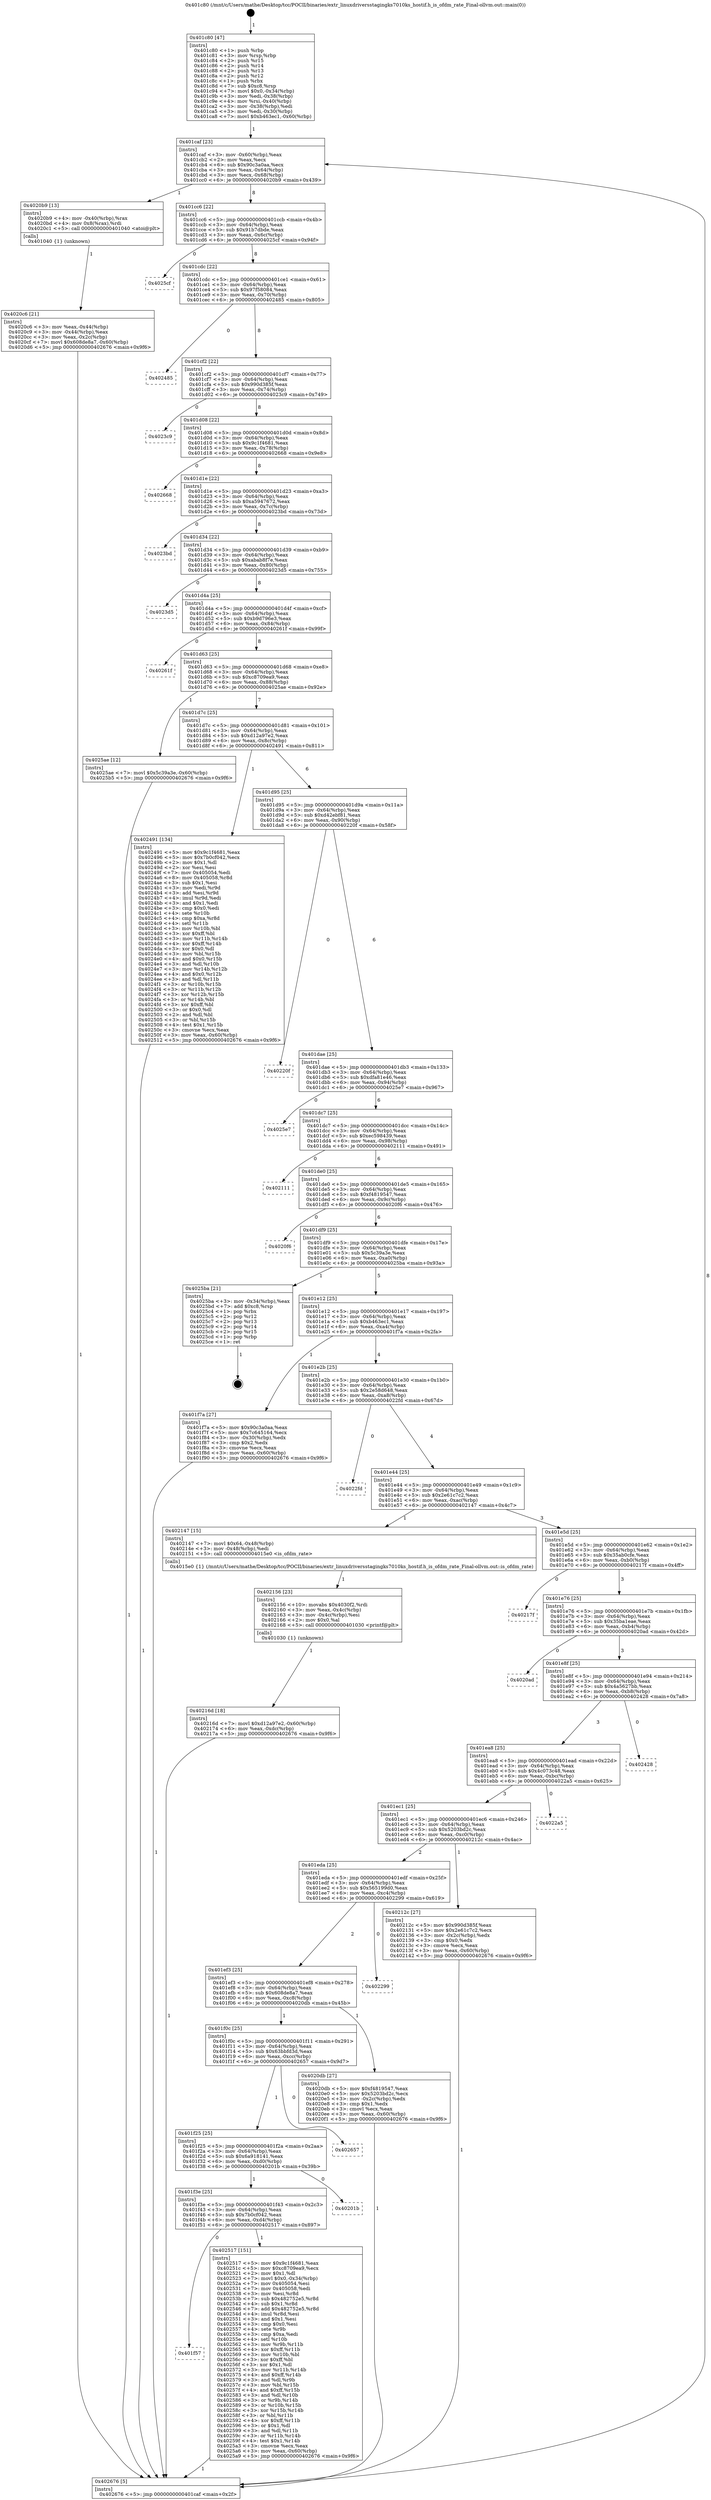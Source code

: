 digraph "0x401c80" {
  label = "0x401c80 (/mnt/c/Users/mathe/Desktop/tcc/POCII/binaries/extr_linuxdriversstagingks7010ks_hostif.h_is_ofdm_rate_Final-ollvm.out::main(0))"
  labelloc = "t"
  node[shape=record]

  Entry [label="",width=0.3,height=0.3,shape=circle,fillcolor=black,style=filled]
  "0x401caf" [label="{
     0x401caf [23]\l
     | [instrs]\l
     &nbsp;&nbsp;0x401caf \<+3\>: mov -0x60(%rbp),%eax\l
     &nbsp;&nbsp;0x401cb2 \<+2\>: mov %eax,%ecx\l
     &nbsp;&nbsp;0x401cb4 \<+6\>: sub $0x90c3a0aa,%ecx\l
     &nbsp;&nbsp;0x401cba \<+3\>: mov %eax,-0x64(%rbp)\l
     &nbsp;&nbsp;0x401cbd \<+3\>: mov %ecx,-0x68(%rbp)\l
     &nbsp;&nbsp;0x401cc0 \<+6\>: je 00000000004020b9 \<main+0x439\>\l
  }"]
  "0x4020b9" [label="{
     0x4020b9 [13]\l
     | [instrs]\l
     &nbsp;&nbsp;0x4020b9 \<+4\>: mov -0x40(%rbp),%rax\l
     &nbsp;&nbsp;0x4020bd \<+4\>: mov 0x8(%rax),%rdi\l
     &nbsp;&nbsp;0x4020c1 \<+5\>: call 0000000000401040 \<atoi@plt\>\l
     | [calls]\l
     &nbsp;&nbsp;0x401040 \{1\} (unknown)\l
  }"]
  "0x401cc6" [label="{
     0x401cc6 [22]\l
     | [instrs]\l
     &nbsp;&nbsp;0x401cc6 \<+5\>: jmp 0000000000401ccb \<main+0x4b\>\l
     &nbsp;&nbsp;0x401ccb \<+3\>: mov -0x64(%rbp),%eax\l
     &nbsp;&nbsp;0x401cce \<+5\>: sub $0x91b7dbde,%eax\l
     &nbsp;&nbsp;0x401cd3 \<+3\>: mov %eax,-0x6c(%rbp)\l
     &nbsp;&nbsp;0x401cd6 \<+6\>: je 00000000004025cf \<main+0x94f\>\l
  }"]
  Exit [label="",width=0.3,height=0.3,shape=circle,fillcolor=black,style=filled,peripheries=2]
  "0x4025cf" [label="{
     0x4025cf\l
  }", style=dashed]
  "0x401cdc" [label="{
     0x401cdc [22]\l
     | [instrs]\l
     &nbsp;&nbsp;0x401cdc \<+5\>: jmp 0000000000401ce1 \<main+0x61\>\l
     &nbsp;&nbsp;0x401ce1 \<+3\>: mov -0x64(%rbp),%eax\l
     &nbsp;&nbsp;0x401ce4 \<+5\>: sub $0x97f58084,%eax\l
     &nbsp;&nbsp;0x401ce9 \<+3\>: mov %eax,-0x70(%rbp)\l
     &nbsp;&nbsp;0x401cec \<+6\>: je 0000000000402485 \<main+0x805\>\l
  }"]
  "0x401f57" [label="{
     0x401f57\l
  }", style=dashed]
  "0x402485" [label="{
     0x402485\l
  }", style=dashed]
  "0x401cf2" [label="{
     0x401cf2 [22]\l
     | [instrs]\l
     &nbsp;&nbsp;0x401cf2 \<+5\>: jmp 0000000000401cf7 \<main+0x77\>\l
     &nbsp;&nbsp;0x401cf7 \<+3\>: mov -0x64(%rbp),%eax\l
     &nbsp;&nbsp;0x401cfa \<+5\>: sub $0x990d385f,%eax\l
     &nbsp;&nbsp;0x401cff \<+3\>: mov %eax,-0x74(%rbp)\l
     &nbsp;&nbsp;0x401d02 \<+6\>: je 00000000004023c9 \<main+0x749\>\l
  }"]
  "0x402517" [label="{
     0x402517 [151]\l
     | [instrs]\l
     &nbsp;&nbsp;0x402517 \<+5\>: mov $0x9c1f4681,%eax\l
     &nbsp;&nbsp;0x40251c \<+5\>: mov $0xc8709ea9,%ecx\l
     &nbsp;&nbsp;0x402521 \<+2\>: mov $0x1,%dl\l
     &nbsp;&nbsp;0x402523 \<+7\>: movl $0x0,-0x34(%rbp)\l
     &nbsp;&nbsp;0x40252a \<+7\>: mov 0x405054,%esi\l
     &nbsp;&nbsp;0x402531 \<+7\>: mov 0x405058,%edi\l
     &nbsp;&nbsp;0x402538 \<+3\>: mov %esi,%r8d\l
     &nbsp;&nbsp;0x40253b \<+7\>: sub $0x482752e5,%r8d\l
     &nbsp;&nbsp;0x402542 \<+4\>: sub $0x1,%r8d\l
     &nbsp;&nbsp;0x402546 \<+7\>: add $0x482752e5,%r8d\l
     &nbsp;&nbsp;0x40254d \<+4\>: imul %r8d,%esi\l
     &nbsp;&nbsp;0x402551 \<+3\>: and $0x1,%esi\l
     &nbsp;&nbsp;0x402554 \<+3\>: cmp $0x0,%esi\l
     &nbsp;&nbsp;0x402557 \<+4\>: sete %r9b\l
     &nbsp;&nbsp;0x40255b \<+3\>: cmp $0xa,%edi\l
     &nbsp;&nbsp;0x40255e \<+4\>: setl %r10b\l
     &nbsp;&nbsp;0x402562 \<+3\>: mov %r9b,%r11b\l
     &nbsp;&nbsp;0x402565 \<+4\>: xor $0xff,%r11b\l
     &nbsp;&nbsp;0x402569 \<+3\>: mov %r10b,%bl\l
     &nbsp;&nbsp;0x40256c \<+3\>: xor $0xff,%bl\l
     &nbsp;&nbsp;0x40256f \<+3\>: xor $0x1,%dl\l
     &nbsp;&nbsp;0x402572 \<+3\>: mov %r11b,%r14b\l
     &nbsp;&nbsp;0x402575 \<+4\>: and $0xff,%r14b\l
     &nbsp;&nbsp;0x402579 \<+3\>: and %dl,%r9b\l
     &nbsp;&nbsp;0x40257c \<+3\>: mov %bl,%r15b\l
     &nbsp;&nbsp;0x40257f \<+4\>: and $0xff,%r15b\l
     &nbsp;&nbsp;0x402583 \<+3\>: and %dl,%r10b\l
     &nbsp;&nbsp;0x402586 \<+3\>: or %r9b,%r14b\l
     &nbsp;&nbsp;0x402589 \<+3\>: or %r10b,%r15b\l
     &nbsp;&nbsp;0x40258c \<+3\>: xor %r15b,%r14b\l
     &nbsp;&nbsp;0x40258f \<+3\>: or %bl,%r11b\l
     &nbsp;&nbsp;0x402592 \<+4\>: xor $0xff,%r11b\l
     &nbsp;&nbsp;0x402596 \<+3\>: or $0x1,%dl\l
     &nbsp;&nbsp;0x402599 \<+3\>: and %dl,%r11b\l
     &nbsp;&nbsp;0x40259c \<+3\>: or %r11b,%r14b\l
     &nbsp;&nbsp;0x40259f \<+4\>: test $0x1,%r14b\l
     &nbsp;&nbsp;0x4025a3 \<+3\>: cmovne %ecx,%eax\l
     &nbsp;&nbsp;0x4025a6 \<+3\>: mov %eax,-0x60(%rbp)\l
     &nbsp;&nbsp;0x4025a9 \<+5\>: jmp 0000000000402676 \<main+0x9f6\>\l
  }"]
  "0x4023c9" [label="{
     0x4023c9\l
  }", style=dashed]
  "0x401d08" [label="{
     0x401d08 [22]\l
     | [instrs]\l
     &nbsp;&nbsp;0x401d08 \<+5\>: jmp 0000000000401d0d \<main+0x8d\>\l
     &nbsp;&nbsp;0x401d0d \<+3\>: mov -0x64(%rbp),%eax\l
     &nbsp;&nbsp;0x401d10 \<+5\>: sub $0x9c1f4681,%eax\l
     &nbsp;&nbsp;0x401d15 \<+3\>: mov %eax,-0x78(%rbp)\l
     &nbsp;&nbsp;0x401d18 \<+6\>: je 0000000000402668 \<main+0x9e8\>\l
  }"]
  "0x401f3e" [label="{
     0x401f3e [25]\l
     | [instrs]\l
     &nbsp;&nbsp;0x401f3e \<+5\>: jmp 0000000000401f43 \<main+0x2c3\>\l
     &nbsp;&nbsp;0x401f43 \<+3\>: mov -0x64(%rbp),%eax\l
     &nbsp;&nbsp;0x401f46 \<+5\>: sub $0x7b0cf042,%eax\l
     &nbsp;&nbsp;0x401f4b \<+6\>: mov %eax,-0xd4(%rbp)\l
     &nbsp;&nbsp;0x401f51 \<+6\>: je 0000000000402517 \<main+0x897\>\l
  }"]
  "0x402668" [label="{
     0x402668\l
  }", style=dashed]
  "0x401d1e" [label="{
     0x401d1e [22]\l
     | [instrs]\l
     &nbsp;&nbsp;0x401d1e \<+5\>: jmp 0000000000401d23 \<main+0xa3\>\l
     &nbsp;&nbsp;0x401d23 \<+3\>: mov -0x64(%rbp),%eax\l
     &nbsp;&nbsp;0x401d26 \<+5\>: sub $0xa5947672,%eax\l
     &nbsp;&nbsp;0x401d2b \<+3\>: mov %eax,-0x7c(%rbp)\l
     &nbsp;&nbsp;0x401d2e \<+6\>: je 00000000004023bd \<main+0x73d\>\l
  }"]
  "0x40201b" [label="{
     0x40201b\l
  }", style=dashed]
  "0x4023bd" [label="{
     0x4023bd\l
  }", style=dashed]
  "0x401d34" [label="{
     0x401d34 [22]\l
     | [instrs]\l
     &nbsp;&nbsp;0x401d34 \<+5\>: jmp 0000000000401d39 \<main+0xb9\>\l
     &nbsp;&nbsp;0x401d39 \<+3\>: mov -0x64(%rbp),%eax\l
     &nbsp;&nbsp;0x401d3c \<+5\>: sub $0xabab8f7e,%eax\l
     &nbsp;&nbsp;0x401d41 \<+3\>: mov %eax,-0x80(%rbp)\l
     &nbsp;&nbsp;0x401d44 \<+6\>: je 00000000004023d5 \<main+0x755\>\l
  }"]
  "0x401f25" [label="{
     0x401f25 [25]\l
     | [instrs]\l
     &nbsp;&nbsp;0x401f25 \<+5\>: jmp 0000000000401f2a \<main+0x2aa\>\l
     &nbsp;&nbsp;0x401f2a \<+3\>: mov -0x64(%rbp),%eax\l
     &nbsp;&nbsp;0x401f2d \<+5\>: sub $0x6a918141,%eax\l
     &nbsp;&nbsp;0x401f32 \<+6\>: mov %eax,-0xd0(%rbp)\l
     &nbsp;&nbsp;0x401f38 \<+6\>: je 000000000040201b \<main+0x39b\>\l
  }"]
  "0x4023d5" [label="{
     0x4023d5\l
  }", style=dashed]
  "0x401d4a" [label="{
     0x401d4a [25]\l
     | [instrs]\l
     &nbsp;&nbsp;0x401d4a \<+5\>: jmp 0000000000401d4f \<main+0xcf\>\l
     &nbsp;&nbsp;0x401d4f \<+3\>: mov -0x64(%rbp),%eax\l
     &nbsp;&nbsp;0x401d52 \<+5\>: sub $0xb9d796e3,%eax\l
     &nbsp;&nbsp;0x401d57 \<+6\>: mov %eax,-0x84(%rbp)\l
     &nbsp;&nbsp;0x401d5d \<+6\>: je 000000000040261f \<main+0x99f\>\l
  }"]
  "0x402657" [label="{
     0x402657\l
  }", style=dashed]
  "0x40261f" [label="{
     0x40261f\l
  }", style=dashed]
  "0x401d63" [label="{
     0x401d63 [25]\l
     | [instrs]\l
     &nbsp;&nbsp;0x401d63 \<+5\>: jmp 0000000000401d68 \<main+0xe8\>\l
     &nbsp;&nbsp;0x401d68 \<+3\>: mov -0x64(%rbp),%eax\l
     &nbsp;&nbsp;0x401d6b \<+5\>: sub $0xc8709ea9,%eax\l
     &nbsp;&nbsp;0x401d70 \<+6\>: mov %eax,-0x88(%rbp)\l
     &nbsp;&nbsp;0x401d76 \<+6\>: je 00000000004025ae \<main+0x92e\>\l
  }"]
  "0x40216d" [label="{
     0x40216d [18]\l
     | [instrs]\l
     &nbsp;&nbsp;0x40216d \<+7\>: movl $0xd12a97e2,-0x60(%rbp)\l
     &nbsp;&nbsp;0x402174 \<+6\>: mov %eax,-0xdc(%rbp)\l
     &nbsp;&nbsp;0x40217a \<+5\>: jmp 0000000000402676 \<main+0x9f6\>\l
  }"]
  "0x4025ae" [label="{
     0x4025ae [12]\l
     | [instrs]\l
     &nbsp;&nbsp;0x4025ae \<+7\>: movl $0x5c39a3e,-0x60(%rbp)\l
     &nbsp;&nbsp;0x4025b5 \<+5\>: jmp 0000000000402676 \<main+0x9f6\>\l
  }"]
  "0x401d7c" [label="{
     0x401d7c [25]\l
     | [instrs]\l
     &nbsp;&nbsp;0x401d7c \<+5\>: jmp 0000000000401d81 \<main+0x101\>\l
     &nbsp;&nbsp;0x401d81 \<+3\>: mov -0x64(%rbp),%eax\l
     &nbsp;&nbsp;0x401d84 \<+5\>: sub $0xd12a97e2,%eax\l
     &nbsp;&nbsp;0x401d89 \<+6\>: mov %eax,-0x8c(%rbp)\l
     &nbsp;&nbsp;0x401d8f \<+6\>: je 0000000000402491 \<main+0x811\>\l
  }"]
  "0x402156" [label="{
     0x402156 [23]\l
     | [instrs]\l
     &nbsp;&nbsp;0x402156 \<+10\>: movabs $0x4030f2,%rdi\l
     &nbsp;&nbsp;0x402160 \<+3\>: mov %eax,-0x4c(%rbp)\l
     &nbsp;&nbsp;0x402163 \<+3\>: mov -0x4c(%rbp),%esi\l
     &nbsp;&nbsp;0x402166 \<+2\>: mov $0x0,%al\l
     &nbsp;&nbsp;0x402168 \<+5\>: call 0000000000401030 \<printf@plt\>\l
     | [calls]\l
     &nbsp;&nbsp;0x401030 \{1\} (unknown)\l
  }"]
  "0x402491" [label="{
     0x402491 [134]\l
     | [instrs]\l
     &nbsp;&nbsp;0x402491 \<+5\>: mov $0x9c1f4681,%eax\l
     &nbsp;&nbsp;0x402496 \<+5\>: mov $0x7b0cf042,%ecx\l
     &nbsp;&nbsp;0x40249b \<+2\>: mov $0x1,%dl\l
     &nbsp;&nbsp;0x40249d \<+2\>: xor %esi,%esi\l
     &nbsp;&nbsp;0x40249f \<+7\>: mov 0x405054,%edi\l
     &nbsp;&nbsp;0x4024a6 \<+8\>: mov 0x405058,%r8d\l
     &nbsp;&nbsp;0x4024ae \<+3\>: sub $0x1,%esi\l
     &nbsp;&nbsp;0x4024b1 \<+3\>: mov %edi,%r9d\l
     &nbsp;&nbsp;0x4024b4 \<+3\>: add %esi,%r9d\l
     &nbsp;&nbsp;0x4024b7 \<+4\>: imul %r9d,%edi\l
     &nbsp;&nbsp;0x4024bb \<+3\>: and $0x1,%edi\l
     &nbsp;&nbsp;0x4024be \<+3\>: cmp $0x0,%edi\l
     &nbsp;&nbsp;0x4024c1 \<+4\>: sete %r10b\l
     &nbsp;&nbsp;0x4024c5 \<+4\>: cmp $0xa,%r8d\l
     &nbsp;&nbsp;0x4024c9 \<+4\>: setl %r11b\l
     &nbsp;&nbsp;0x4024cd \<+3\>: mov %r10b,%bl\l
     &nbsp;&nbsp;0x4024d0 \<+3\>: xor $0xff,%bl\l
     &nbsp;&nbsp;0x4024d3 \<+3\>: mov %r11b,%r14b\l
     &nbsp;&nbsp;0x4024d6 \<+4\>: xor $0xff,%r14b\l
     &nbsp;&nbsp;0x4024da \<+3\>: xor $0x0,%dl\l
     &nbsp;&nbsp;0x4024dd \<+3\>: mov %bl,%r15b\l
     &nbsp;&nbsp;0x4024e0 \<+4\>: and $0x0,%r15b\l
     &nbsp;&nbsp;0x4024e4 \<+3\>: and %dl,%r10b\l
     &nbsp;&nbsp;0x4024e7 \<+3\>: mov %r14b,%r12b\l
     &nbsp;&nbsp;0x4024ea \<+4\>: and $0x0,%r12b\l
     &nbsp;&nbsp;0x4024ee \<+3\>: and %dl,%r11b\l
     &nbsp;&nbsp;0x4024f1 \<+3\>: or %r10b,%r15b\l
     &nbsp;&nbsp;0x4024f4 \<+3\>: or %r11b,%r12b\l
     &nbsp;&nbsp;0x4024f7 \<+3\>: xor %r12b,%r15b\l
     &nbsp;&nbsp;0x4024fa \<+3\>: or %r14b,%bl\l
     &nbsp;&nbsp;0x4024fd \<+3\>: xor $0xff,%bl\l
     &nbsp;&nbsp;0x402500 \<+3\>: or $0x0,%dl\l
     &nbsp;&nbsp;0x402503 \<+2\>: and %dl,%bl\l
     &nbsp;&nbsp;0x402505 \<+3\>: or %bl,%r15b\l
     &nbsp;&nbsp;0x402508 \<+4\>: test $0x1,%r15b\l
     &nbsp;&nbsp;0x40250c \<+3\>: cmovne %ecx,%eax\l
     &nbsp;&nbsp;0x40250f \<+3\>: mov %eax,-0x60(%rbp)\l
     &nbsp;&nbsp;0x402512 \<+5\>: jmp 0000000000402676 \<main+0x9f6\>\l
  }"]
  "0x401d95" [label="{
     0x401d95 [25]\l
     | [instrs]\l
     &nbsp;&nbsp;0x401d95 \<+5\>: jmp 0000000000401d9a \<main+0x11a\>\l
     &nbsp;&nbsp;0x401d9a \<+3\>: mov -0x64(%rbp),%eax\l
     &nbsp;&nbsp;0x401d9d \<+5\>: sub $0xd42ebf81,%eax\l
     &nbsp;&nbsp;0x401da2 \<+6\>: mov %eax,-0x90(%rbp)\l
     &nbsp;&nbsp;0x401da8 \<+6\>: je 000000000040220f \<main+0x58f\>\l
  }"]
  "0x401f0c" [label="{
     0x401f0c [25]\l
     | [instrs]\l
     &nbsp;&nbsp;0x401f0c \<+5\>: jmp 0000000000401f11 \<main+0x291\>\l
     &nbsp;&nbsp;0x401f11 \<+3\>: mov -0x64(%rbp),%eax\l
     &nbsp;&nbsp;0x401f14 \<+5\>: sub $0x63bbfd3d,%eax\l
     &nbsp;&nbsp;0x401f19 \<+6\>: mov %eax,-0xcc(%rbp)\l
     &nbsp;&nbsp;0x401f1f \<+6\>: je 0000000000402657 \<main+0x9d7\>\l
  }"]
  "0x40220f" [label="{
     0x40220f\l
  }", style=dashed]
  "0x401dae" [label="{
     0x401dae [25]\l
     | [instrs]\l
     &nbsp;&nbsp;0x401dae \<+5\>: jmp 0000000000401db3 \<main+0x133\>\l
     &nbsp;&nbsp;0x401db3 \<+3\>: mov -0x64(%rbp),%eax\l
     &nbsp;&nbsp;0x401db6 \<+5\>: sub $0xdfa81e46,%eax\l
     &nbsp;&nbsp;0x401dbb \<+6\>: mov %eax,-0x94(%rbp)\l
     &nbsp;&nbsp;0x401dc1 \<+6\>: je 00000000004025e7 \<main+0x967\>\l
  }"]
  "0x4020db" [label="{
     0x4020db [27]\l
     | [instrs]\l
     &nbsp;&nbsp;0x4020db \<+5\>: mov $0xf4819547,%eax\l
     &nbsp;&nbsp;0x4020e0 \<+5\>: mov $0x5203bd2c,%ecx\l
     &nbsp;&nbsp;0x4020e5 \<+3\>: mov -0x2c(%rbp),%edx\l
     &nbsp;&nbsp;0x4020e8 \<+3\>: cmp $0x1,%edx\l
     &nbsp;&nbsp;0x4020eb \<+3\>: cmovl %ecx,%eax\l
     &nbsp;&nbsp;0x4020ee \<+3\>: mov %eax,-0x60(%rbp)\l
     &nbsp;&nbsp;0x4020f1 \<+5\>: jmp 0000000000402676 \<main+0x9f6\>\l
  }"]
  "0x4025e7" [label="{
     0x4025e7\l
  }", style=dashed]
  "0x401dc7" [label="{
     0x401dc7 [25]\l
     | [instrs]\l
     &nbsp;&nbsp;0x401dc7 \<+5\>: jmp 0000000000401dcc \<main+0x14c\>\l
     &nbsp;&nbsp;0x401dcc \<+3\>: mov -0x64(%rbp),%eax\l
     &nbsp;&nbsp;0x401dcf \<+5\>: sub $0xec598439,%eax\l
     &nbsp;&nbsp;0x401dd4 \<+6\>: mov %eax,-0x98(%rbp)\l
     &nbsp;&nbsp;0x401dda \<+6\>: je 0000000000402111 \<main+0x491\>\l
  }"]
  "0x401ef3" [label="{
     0x401ef3 [25]\l
     | [instrs]\l
     &nbsp;&nbsp;0x401ef3 \<+5\>: jmp 0000000000401ef8 \<main+0x278\>\l
     &nbsp;&nbsp;0x401ef8 \<+3\>: mov -0x64(%rbp),%eax\l
     &nbsp;&nbsp;0x401efb \<+5\>: sub $0x608de8a7,%eax\l
     &nbsp;&nbsp;0x401f00 \<+6\>: mov %eax,-0xc8(%rbp)\l
     &nbsp;&nbsp;0x401f06 \<+6\>: je 00000000004020db \<main+0x45b\>\l
  }"]
  "0x402111" [label="{
     0x402111\l
  }", style=dashed]
  "0x401de0" [label="{
     0x401de0 [25]\l
     | [instrs]\l
     &nbsp;&nbsp;0x401de0 \<+5\>: jmp 0000000000401de5 \<main+0x165\>\l
     &nbsp;&nbsp;0x401de5 \<+3\>: mov -0x64(%rbp),%eax\l
     &nbsp;&nbsp;0x401de8 \<+5\>: sub $0xf4819547,%eax\l
     &nbsp;&nbsp;0x401ded \<+6\>: mov %eax,-0x9c(%rbp)\l
     &nbsp;&nbsp;0x401df3 \<+6\>: je 00000000004020f6 \<main+0x476\>\l
  }"]
  "0x402299" [label="{
     0x402299\l
  }", style=dashed]
  "0x4020f6" [label="{
     0x4020f6\l
  }", style=dashed]
  "0x401df9" [label="{
     0x401df9 [25]\l
     | [instrs]\l
     &nbsp;&nbsp;0x401df9 \<+5\>: jmp 0000000000401dfe \<main+0x17e\>\l
     &nbsp;&nbsp;0x401dfe \<+3\>: mov -0x64(%rbp),%eax\l
     &nbsp;&nbsp;0x401e01 \<+5\>: sub $0x5c39a3e,%eax\l
     &nbsp;&nbsp;0x401e06 \<+6\>: mov %eax,-0xa0(%rbp)\l
     &nbsp;&nbsp;0x401e0c \<+6\>: je 00000000004025ba \<main+0x93a\>\l
  }"]
  "0x401eda" [label="{
     0x401eda [25]\l
     | [instrs]\l
     &nbsp;&nbsp;0x401eda \<+5\>: jmp 0000000000401edf \<main+0x25f\>\l
     &nbsp;&nbsp;0x401edf \<+3\>: mov -0x64(%rbp),%eax\l
     &nbsp;&nbsp;0x401ee2 \<+5\>: sub $0x565199d0,%eax\l
     &nbsp;&nbsp;0x401ee7 \<+6\>: mov %eax,-0xc4(%rbp)\l
     &nbsp;&nbsp;0x401eed \<+6\>: je 0000000000402299 \<main+0x619\>\l
  }"]
  "0x4025ba" [label="{
     0x4025ba [21]\l
     | [instrs]\l
     &nbsp;&nbsp;0x4025ba \<+3\>: mov -0x34(%rbp),%eax\l
     &nbsp;&nbsp;0x4025bd \<+7\>: add $0xc8,%rsp\l
     &nbsp;&nbsp;0x4025c4 \<+1\>: pop %rbx\l
     &nbsp;&nbsp;0x4025c5 \<+2\>: pop %r12\l
     &nbsp;&nbsp;0x4025c7 \<+2\>: pop %r13\l
     &nbsp;&nbsp;0x4025c9 \<+2\>: pop %r14\l
     &nbsp;&nbsp;0x4025cb \<+2\>: pop %r15\l
     &nbsp;&nbsp;0x4025cd \<+1\>: pop %rbp\l
     &nbsp;&nbsp;0x4025ce \<+1\>: ret\l
  }"]
  "0x401e12" [label="{
     0x401e12 [25]\l
     | [instrs]\l
     &nbsp;&nbsp;0x401e12 \<+5\>: jmp 0000000000401e17 \<main+0x197\>\l
     &nbsp;&nbsp;0x401e17 \<+3\>: mov -0x64(%rbp),%eax\l
     &nbsp;&nbsp;0x401e1a \<+5\>: sub $0xb463ec1,%eax\l
     &nbsp;&nbsp;0x401e1f \<+6\>: mov %eax,-0xa4(%rbp)\l
     &nbsp;&nbsp;0x401e25 \<+6\>: je 0000000000401f7a \<main+0x2fa\>\l
  }"]
  "0x40212c" [label="{
     0x40212c [27]\l
     | [instrs]\l
     &nbsp;&nbsp;0x40212c \<+5\>: mov $0x990d385f,%eax\l
     &nbsp;&nbsp;0x402131 \<+5\>: mov $0x2e61c7c2,%ecx\l
     &nbsp;&nbsp;0x402136 \<+3\>: mov -0x2c(%rbp),%edx\l
     &nbsp;&nbsp;0x402139 \<+3\>: cmp $0x0,%edx\l
     &nbsp;&nbsp;0x40213c \<+3\>: cmove %ecx,%eax\l
     &nbsp;&nbsp;0x40213f \<+3\>: mov %eax,-0x60(%rbp)\l
     &nbsp;&nbsp;0x402142 \<+5\>: jmp 0000000000402676 \<main+0x9f6\>\l
  }"]
  "0x401f7a" [label="{
     0x401f7a [27]\l
     | [instrs]\l
     &nbsp;&nbsp;0x401f7a \<+5\>: mov $0x90c3a0aa,%eax\l
     &nbsp;&nbsp;0x401f7f \<+5\>: mov $0x7c645164,%ecx\l
     &nbsp;&nbsp;0x401f84 \<+3\>: mov -0x30(%rbp),%edx\l
     &nbsp;&nbsp;0x401f87 \<+3\>: cmp $0x2,%edx\l
     &nbsp;&nbsp;0x401f8a \<+3\>: cmovne %ecx,%eax\l
     &nbsp;&nbsp;0x401f8d \<+3\>: mov %eax,-0x60(%rbp)\l
     &nbsp;&nbsp;0x401f90 \<+5\>: jmp 0000000000402676 \<main+0x9f6\>\l
  }"]
  "0x401e2b" [label="{
     0x401e2b [25]\l
     | [instrs]\l
     &nbsp;&nbsp;0x401e2b \<+5\>: jmp 0000000000401e30 \<main+0x1b0\>\l
     &nbsp;&nbsp;0x401e30 \<+3\>: mov -0x64(%rbp),%eax\l
     &nbsp;&nbsp;0x401e33 \<+5\>: sub $0x2e58d648,%eax\l
     &nbsp;&nbsp;0x401e38 \<+6\>: mov %eax,-0xa8(%rbp)\l
     &nbsp;&nbsp;0x401e3e \<+6\>: je 00000000004022fd \<main+0x67d\>\l
  }"]
  "0x402676" [label="{
     0x402676 [5]\l
     | [instrs]\l
     &nbsp;&nbsp;0x402676 \<+5\>: jmp 0000000000401caf \<main+0x2f\>\l
  }"]
  "0x401c80" [label="{
     0x401c80 [47]\l
     | [instrs]\l
     &nbsp;&nbsp;0x401c80 \<+1\>: push %rbp\l
     &nbsp;&nbsp;0x401c81 \<+3\>: mov %rsp,%rbp\l
     &nbsp;&nbsp;0x401c84 \<+2\>: push %r15\l
     &nbsp;&nbsp;0x401c86 \<+2\>: push %r14\l
     &nbsp;&nbsp;0x401c88 \<+2\>: push %r13\l
     &nbsp;&nbsp;0x401c8a \<+2\>: push %r12\l
     &nbsp;&nbsp;0x401c8c \<+1\>: push %rbx\l
     &nbsp;&nbsp;0x401c8d \<+7\>: sub $0xc8,%rsp\l
     &nbsp;&nbsp;0x401c94 \<+7\>: movl $0x0,-0x34(%rbp)\l
     &nbsp;&nbsp;0x401c9b \<+3\>: mov %edi,-0x38(%rbp)\l
     &nbsp;&nbsp;0x401c9e \<+4\>: mov %rsi,-0x40(%rbp)\l
     &nbsp;&nbsp;0x401ca2 \<+3\>: mov -0x38(%rbp),%edi\l
     &nbsp;&nbsp;0x401ca5 \<+3\>: mov %edi,-0x30(%rbp)\l
     &nbsp;&nbsp;0x401ca8 \<+7\>: movl $0xb463ec1,-0x60(%rbp)\l
  }"]
  "0x4020c6" [label="{
     0x4020c6 [21]\l
     | [instrs]\l
     &nbsp;&nbsp;0x4020c6 \<+3\>: mov %eax,-0x44(%rbp)\l
     &nbsp;&nbsp;0x4020c9 \<+3\>: mov -0x44(%rbp),%eax\l
     &nbsp;&nbsp;0x4020cc \<+3\>: mov %eax,-0x2c(%rbp)\l
     &nbsp;&nbsp;0x4020cf \<+7\>: movl $0x608de8a7,-0x60(%rbp)\l
     &nbsp;&nbsp;0x4020d6 \<+5\>: jmp 0000000000402676 \<main+0x9f6\>\l
  }"]
  "0x401ec1" [label="{
     0x401ec1 [25]\l
     | [instrs]\l
     &nbsp;&nbsp;0x401ec1 \<+5\>: jmp 0000000000401ec6 \<main+0x246\>\l
     &nbsp;&nbsp;0x401ec6 \<+3\>: mov -0x64(%rbp),%eax\l
     &nbsp;&nbsp;0x401ec9 \<+5\>: sub $0x5203bd2c,%eax\l
     &nbsp;&nbsp;0x401ece \<+6\>: mov %eax,-0xc0(%rbp)\l
     &nbsp;&nbsp;0x401ed4 \<+6\>: je 000000000040212c \<main+0x4ac\>\l
  }"]
  "0x4022fd" [label="{
     0x4022fd\l
  }", style=dashed]
  "0x401e44" [label="{
     0x401e44 [25]\l
     | [instrs]\l
     &nbsp;&nbsp;0x401e44 \<+5\>: jmp 0000000000401e49 \<main+0x1c9\>\l
     &nbsp;&nbsp;0x401e49 \<+3\>: mov -0x64(%rbp),%eax\l
     &nbsp;&nbsp;0x401e4c \<+5\>: sub $0x2e61c7c2,%eax\l
     &nbsp;&nbsp;0x401e51 \<+6\>: mov %eax,-0xac(%rbp)\l
     &nbsp;&nbsp;0x401e57 \<+6\>: je 0000000000402147 \<main+0x4c7\>\l
  }"]
  "0x4022a5" [label="{
     0x4022a5\l
  }", style=dashed]
  "0x402147" [label="{
     0x402147 [15]\l
     | [instrs]\l
     &nbsp;&nbsp;0x402147 \<+7\>: movl $0x64,-0x48(%rbp)\l
     &nbsp;&nbsp;0x40214e \<+3\>: mov -0x48(%rbp),%edi\l
     &nbsp;&nbsp;0x402151 \<+5\>: call 00000000004015e0 \<is_ofdm_rate\>\l
     | [calls]\l
     &nbsp;&nbsp;0x4015e0 \{1\} (/mnt/c/Users/mathe/Desktop/tcc/POCII/binaries/extr_linuxdriversstagingks7010ks_hostif.h_is_ofdm_rate_Final-ollvm.out::is_ofdm_rate)\l
  }"]
  "0x401e5d" [label="{
     0x401e5d [25]\l
     | [instrs]\l
     &nbsp;&nbsp;0x401e5d \<+5\>: jmp 0000000000401e62 \<main+0x1e2\>\l
     &nbsp;&nbsp;0x401e62 \<+3\>: mov -0x64(%rbp),%eax\l
     &nbsp;&nbsp;0x401e65 \<+5\>: sub $0x35ab0cfe,%eax\l
     &nbsp;&nbsp;0x401e6a \<+6\>: mov %eax,-0xb0(%rbp)\l
     &nbsp;&nbsp;0x401e70 \<+6\>: je 000000000040217f \<main+0x4ff\>\l
  }"]
  "0x401ea8" [label="{
     0x401ea8 [25]\l
     | [instrs]\l
     &nbsp;&nbsp;0x401ea8 \<+5\>: jmp 0000000000401ead \<main+0x22d\>\l
     &nbsp;&nbsp;0x401ead \<+3\>: mov -0x64(%rbp),%eax\l
     &nbsp;&nbsp;0x401eb0 \<+5\>: sub $0x4c073c48,%eax\l
     &nbsp;&nbsp;0x401eb5 \<+6\>: mov %eax,-0xbc(%rbp)\l
     &nbsp;&nbsp;0x401ebb \<+6\>: je 00000000004022a5 \<main+0x625\>\l
  }"]
  "0x40217f" [label="{
     0x40217f\l
  }", style=dashed]
  "0x401e76" [label="{
     0x401e76 [25]\l
     | [instrs]\l
     &nbsp;&nbsp;0x401e76 \<+5\>: jmp 0000000000401e7b \<main+0x1fb\>\l
     &nbsp;&nbsp;0x401e7b \<+3\>: mov -0x64(%rbp),%eax\l
     &nbsp;&nbsp;0x401e7e \<+5\>: sub $0x35ba1eae,%eax\l
     &nbsp;&nbsp;0x401e83 \<+6\>: mov %eax,-0xb4(%rbp)\l
     &nbsp;&nbsp;0x401e89 \<+6\>: je 00000000004020ad \<main+0x42d\>\l
  }"]
  "0x402428" [label="{
     0x402428\l
  }", style=dashed]
  "0x4020ad" [label="{
     0x4020ad\l
  }", style=dashed]
  "0x401e8f" [label="{
     0x401e8f [25]\l
     | [instrs]\l
     &nbsp;&nbsp;0x401e8f \<+5\>: jmp 0000000000401e94 \<main+0x214\>\l
     &nbsp;&nbsp;0x401e94 \<+3\>: mov -0x64(%rbp),%eax\l
     &nbsp;&nbsp;0x401e97 \<+5\>: sub $0x4a5627bb,%eax\l
     &nbsp;&nbsp;0x401e9c \<+6\>: mov %eax,-0xb8(%rbp)\l
     &nbsp;&nbsp;0x401ea2 \<+6\>: je 0000000000402428 \<main+0x7a8\>\l
  }"]
  Entry -> "0x401c80" [label=" 1"]
  "0x401caf" -> "0x4020b9" [label=" 1"]
  "0x401caf" -> "0x401cc6" [label=" 8"]
  "0x4025ba" -> Exit [label=" 1"]
  "0x401cc6" -> "0x4025cf" [label=" 0"]
  "0x401cc6" -> "0x401cdc" [label=" 8"]
  "0x4025ae" -> "0x402676" [label=" 1"]
  "0x401cdc" -> "0x402485" [label=" 0"]
  "0x401cdc" -> "0x401cf2" [label=" 8"]
  "0x402517" -> "0x402676" [label=" 1"]
  "0x401cf2" -> "0x4023c9" [label=" 0"]
  "0x401cf2" -> "0x401d08" [label=" 8"]
  "0x401f3e" -> "0x401f57" [label=" 0"]
  "0x401d08" -> "0x402668" [label=" 0"]
  "0x401d08" -> "0x401d1e" [label=" 8"]
  "0x401f3e" -> "0x402517" [label=" 1"]
  "0x401d1e" -> "0x4023bd" [label=" 0"]
  "0x401d1e" -> "0x401d34" [label=" 8"]
  "0x401f25" -> "0x401f3e" [label=" 1"]
  "0x401d34" -> "0x4023d5" [label=" 0"]
  "0x401d34" -> "0x401d4a" [label=" 8"]
  "0x401f25" -> "0x40201b" [label=" 0"]
  "0x401d4a" -> "0x40261f" [label=" 0"]
  "0x401d4a" -> "0x401d63" [label=" 8"]
  "0x401f0c" -> "0x401f25" [label=" 1"]
  "0x401d63" -> "0x4025ae" [label=" 1"]
  "0x401d63" -> "0x401d7c" [label=" 7"]
  "0x401f0c" -> "0x402657" [label=" 0"]
  "0x401d7c" -> "0x402491" [label=" 1"]
  "0x401d7c" -> "0x401d95" [label=" 6"]
  "0x402491" -> "0x402676" [label=" 1"]
  "0x401d95" -> "0x40220f" [label=" 0"]
  "0x401d95" -> "0x401dae" [label=" 6"]
  "0x40216d" -> "0x402676" [label=" 1"]
  "0x401dae" -> "0x4025e7" [label=" 0"]
  "0x401dae" -> "0x401dc7" [label=" 6"]
  "0x402156" -> "0x40216d" [label=" 1"]
  "0x401dc7" -> "0x402111" [label=" 0"]
  "0x401dc7" -> "0x401de0" [label=" 6"]
  "0x40212c" -> "0x402676" [label=" 1"]
  "0x401de0" -> "0x4020f6" [label=" 0"]
  "0x401de0" -> "0x401df9" [label=" 6"]
  "0x4020db" -> "0x402676" [label=" 1"]
  "0x401df9" -> "0x4025ba" [label=" 1"]
  "0x401df9" -> "0x401e12" [label=" 5"]
  "0x401ef3" -> "0x4020db" [label=" 1"]
  "0x401e12" -> "0x401f7a" [label=" 1"]
  "0x401e12" -> "0x401e2b" [label=" 4"]
  "0x401f7a" -> "0x402676" [label=" 1"]
  "0x401c80" -> "0x401caf" [label=" 1"]
  "0x402676" -> "0x401caf" [label=" 8"]
  "0x4020b9" -> "0x4020c6" [label=" 1"]
  "0x4020c6" -> "0x402676" [label=" 1"]
  "0x402147" -> "0x402156" [label=" 1"]
  "0x401e2b" -> "0x4022fd" [label=" 0"]
  "0x401e2b" -> "0x401e44" [label=" 4"]
  "0x401eda" -> "0x402299" [label=" 0"]
  "0x401e44" -> "0x402147" [label=" 1"]
  "0x401e44" -> "0x401e5d" [label=" 3"]
  "0x401ef3" -> "0x401f0c" [label=" 1"]
  "0x401e5d" -> "0x40217f" [label=" 0"]
  "0x401e5d" -> "0x401e76" [label=" 3"]
  "0x401ec1" -> "0x40212c" [label=" 1"]
  "0x401e76" -> "0x4020ad" [label=" 0"]
  "0x401e76" -> "0x401e8f" [label=" 3"]
  "0x401eda" -> "0x401ef3" [label=" 2"]
  "0x401e8f" -> "0x402428" [label=" 0"]
  "0x401e8f" -> "0x401ea8" [label=" 3"]
  "0x401ec1" -> "0x401eda" [label=" 2"]
  "0x401ea8" -> "0x4022a5" [label=" 0"]
  "0x401ea8" -> "0x401ec1" [label=" 3"]
}
